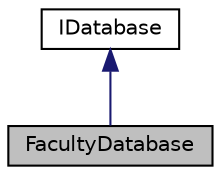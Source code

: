 digraph "FacultyDatabase"
{
 // LATEX_PDF_SIZE
  edge [fontname="Helvetica",fontsize="10",labelfontname="Helvetica",labelfontsize="10"];
  node [fontname="Helvetica",fontsize="10",shape=record];
  Node1 [label="FacultyDatabase",height=0.2,width=0.4,color="black", fillcolor="grey75", style="filled", fontcolor="black",tooltip="Lớp cơ sở dữ liệu cho khoa."];
  Node2 -> Node1 [dir="back",color="midnightblue",fontsize="10",style="solid",fontname="Helvetica"];
  Node2 [label="IDatabase",height=0.2,width=0.4,color="black", fillcolor="white", style="filled",URL="$classIDatabase.html",tooltip="Lớp cơ sở cho các cơ sở dữ liệu sinh viên, giảng viên và khoa."];
}
